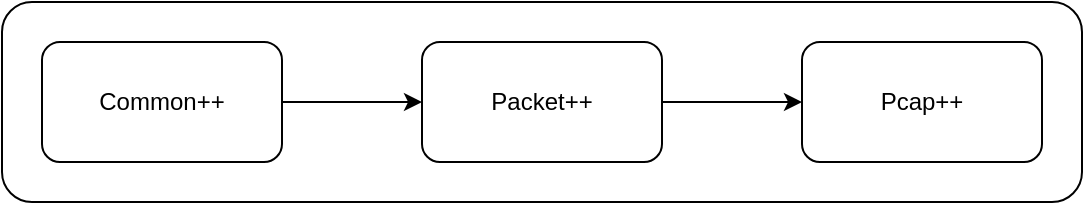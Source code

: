 <mxfile version="16.4.5"><diagram id="SfRdXO0RU_wUOp-c-bu1" name="Page-1"><mxGraphModel dx="1422" dy="752" grid="1" gridSize="10" guides="1" tooltips="1" connect="1" arrows="1" fold="1" page="1" pageScale="1" pageWidth="850" pageHeight="1100" math="0" shadow="0"><root><mxCell id="0"/><mxCell id="1" parent="0"/><mxCell id="9fZMvBl2eUkk9Oftbxks-7" value="" style="rounded=1;whiteSpace=wrap;html=1;" vertex="1" parent="1"><mxGeometry x="140" y="250" width="540" height="100" as="geometry"/></mxCell><mxCell id="9fZMvBl2eUkk9Oftbxks-2" value="Common++" style="rounded=1;whiteSpace=wrap;html=1;" vertex="1" parent="1"><mxGeometry x="160" y="270" width="120" height="60" as="geometry"/></mxCell><mxCell id="9fZMvBl2eUkk9Oftbxks-3" value="Packet++" style="rounded=1;whiteSpace=wrap;html=1;" vertex="1" parent="1"><mxGeometry x="350" y="270" width="120" height="60" as="geometry"/></mxCell><mxCell id="9fZMvBl2eUkk9Oftbxks-4" value="Pcap++" style="rounded=1;whiteSpace=wrap;html=1;" vertex="1" parent="1"><mxGeometry x="540" y="270" width="120" height="60" as="geometry"/></mxCell><mxCell id="9fZMvBl2eUkk9Oftbxks-5" value="" style="endArrow=classic;html=1;rounded=0;exitX=1;exitY=0.5;exitDx=0;exitDy=0;entryX=0;entryY=0.5;entryDx=0;entryDy=0;" edge="1" parent="1" source="9fZMvBl2eUkk9Oftbxks-2" target="9fZMvBl2eUkk9Oftbxks-3"><mxGeometry width="50" height="50" relative="1" as="geometry"><mxPoint x="400" y="410" as="sourcePoint"/><mxPoint x="450" y="360" as="targetPoint"/></mxGeometry></mxCell><mxCell id="9fZMvBl2eUkk9Oftbxks-6" value="" style="endArrow=classic;html=1;rounded=0;exitX=1;exitY=0.5;exitDx=0;exitDy=0;entryX=0;entryY=0.5;entryDx=0;entryDy=0;" edge="1" parent="1" source="9fZMvBl2eUkk9Oftbxks-3" target="9fZMvBl2eUkk9Oftbxks-4"><mxGeometry width="50" height="50" relative="1" as="geometry"><mxPoint x="290" y="310" as="sourcePoint"/><mxPoint x="510" y="360" as="targetPoint"/></mxGeometry></mxCell></root></mxGraphModel></diagram></mxfile>